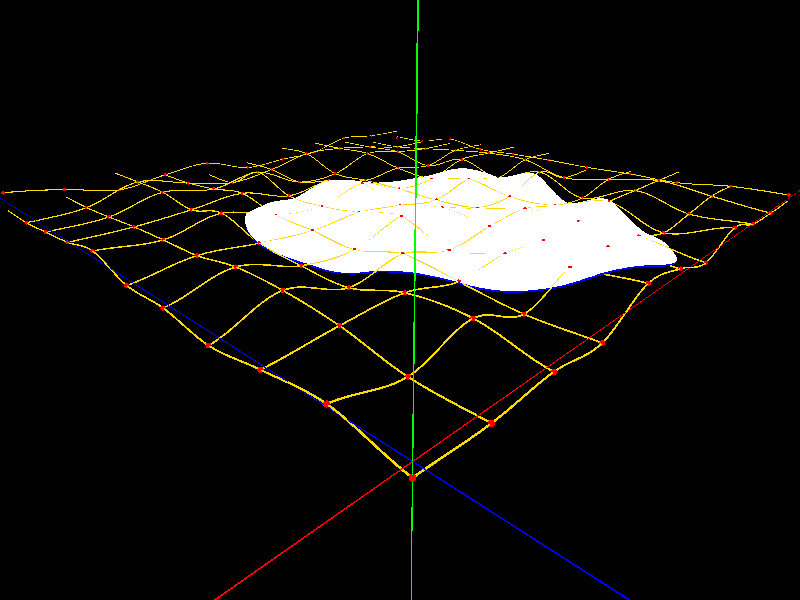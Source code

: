 // Persistence of Vision Ray Tracer Scene Description File

#version 3.6; // current version is 3.8

/* 
Information on Pov-Ray:
 
My personal introduction into Pov-Ray was the excellent book "3D-Welten, professionelle Animationen und fotorealistische Grafiken mit Raytracing" from 
Toni Lama by Carl Hanser Verlag München Wien, 2004. Apart of that I recommend the Pov-Ray-homepage (http://www.povray.org).

Further information on Pov-Ray can be found at https://sus.ziti.uni-heidelberg.de/Lehre/WS2021_Tools/POVRAY/POVRAY_PeterFischer.pdf,  
https://wiki.povray.org/content/Main_Page, https://de.wikibooks.org/wiki/Raytracing_mit_POV-Ray or, in german language, here: https://www.f-lohmueller.de/pov_tut/pov__ger.htm
*/ 
 
/*
---------------------------------------------------Modeling approach---------------------------------------------- 

This file demonstrates my basic approach for creating  a small leaflet based on the planar structure presented before. I have tried several approaches for creating a suitable outline. 
Using a a suitable prism for cutting the planar structure worked best. 
So, first we are creating a larger patch in the x-z-plain with a certain variability in the y-coordinate. 
For a start, an x-z-grid is created, anchoring the later patch, with some variability in y-coordinates. Y-coordinates and normals from individual positions in the patch are calculated from a set 
of splines running through the grid positions along the x- and z-axis. For each cell of the grid the closest splines are taken for calculations. 
Finally the flat spheres put at appropriate positions with appropriate normals are fused into a blob. 

This blob is then cut by a suitable prism. 

*/ 
                
//-----------------------------------Scene settings (Camera, light, background)-------------------------------------------------

global_settings {
    assumed_gamma 1.0
    max_trace_level 5
}

#declare Hauptkamera = camera {
    location  <-2.6, 3, -2.4>
    look_at   <5, -2,  5>
}

camera {Hauptkamera}

// create a regular point light source
light_source {
    0*x                  // light's position (translated below)
    color rgb <1,1,1>    // light's color
    translate <-100, 50, -20>
}
light_source {
    0*x                  // light's position (translated below)
    color rgb <1,1,1>    // light's color
    translate <-30, 50, -100>
}

// ----------------------------------------The coordinate system-------------------------------------------------------------------

cylinder { 
    <0, -100, 0>, <0, 100, 0>, 0.005 
    pigment {
        color rgb <0,1,0>     // solid color pigment
    }
}

cylinder { 
    <-100, 0, 0>, <100, 0, 0>, 0.005
    pigment {
        color rgb <1,0,0>     // solid color pigment
    }
}

cylinder { 
    <0, 0, -100>, <0, 0, 100>, 0.005 
    pigment {
        color rgb <0,0,1>     // solid color pigment
    }
}



//----------The envelope for the leaflet--------------------------------------------------------------

// linear prism in y-direction: from .. ,to ..,number of points (first = last)
#declare Envelope = prism { linear_sweep
        cubic_spline
        -0.02 ,0.2 , 8
        <0.0, 0.30>, 
        < 0.50,  0.00>, < 0.20,-0.75>, < -0.20,-0.75>, <-0.50, 0.00>,  <0.0, 0.30>, 
        < 0.50, 0.00>, < 0.30, -0.55>   
        texture {pigment{ color rgb <0,0,1>} 
                 finish { phong 1.0}}
        //rotate<0,90,0> 
       scale 6
        translate<5,-0.5,5.2> 
      } // end of prism --------------------------------------------------------


//---------------------------------The points and the splines (top-panel)-------------------------------------------------------------

//----------------------------Definition of main points----------------------------------------------------------------

//These  points are spanning a square patch with a certain change in the y-coordinate
#declare XPos = 0; 
#declare ZPos = 0;
#declare chance1 = seed (5); 
#declare Positions = array [11][11];

#declare ticker = 0; 
#while (ticker < 11)

//#declare ZPos = 0; 
#declare XPos = ticker;
 
#declare ticker2 = 0; 
#while (ticker2 < 11)

#declare ZPos = ticker2;
 
#declare YPos = 0.4 *(rand(chance1)-0.5); 

#declare P1 = <XPos, YPos, ZPos>; 
#declare Positions [ticker] [ticker2] = P1;


#declare ticker2 = ticker2 + 1;
#end

#declare ticker = ticker + 1; 
#end




#declare ticker = 0; 
#while (ticker < 11)

 
#declare ticker2 = 0; 
#while (ticker2 < 11)

#declare P1 = Positions [ticker][ticker2];
 
sphere { 
    <0,0,0>, 0.03 
    texture { 
        pigment{ 
            color rgb<1.00, 0, 0.00>
        }
        finish { 
            phong 1.0 reflection 0.00
        }
    } // end of texture
    scale<1,1,1>  rotate<0,0,0>  translate P1 
}  // end of sphere ----------------------------------- 
 
#declare ticker2 = ticker2 + 1;
#end

#declare ticker = ticker + 1; 
#end



//-------------------------------------Definition of splines--------------------------------------------------------------------

//10 splines along the x-axis are defined. 


#declare SplineXA = spline {
    cubic_spline 
    
    #declare P1 = Positions [0][0]; 
    
    -2, P1 + <-2, 0, 0>, // control point
    -1, P1 + <-1, 0, 0>,// control point

#declare ticker = 0;
#while (ticker < 10)

#declare P1 = Positions [ticker][0];
 
    ticker, P1, 

#declare ticker = ticker + 1; 
#end
   
    10, P1 + <1, 0, 0>, // control point
    11,  P1 + <2, 0, 0>, // control point
}


#declare SplineXB = spline {
    cubic_spline 
    
    #declare P1 = Positions [0][1]; 
    
    -2, P1 + <-2, 0, 0>, // control point
    -1, P1 + <-1, 0, 0>,// control point

#declare ticker = 0;
#while (ticker < 10)

#declare P1 = Positions [ticker][1];
 
    ticker, P1, 

#declare ticker = ticker + 1; 
#end
   
    10, P1 + <1, 0, 0>, // control point
    11,  P1 + <2, 0, 0>, // control point
}

#declare SplineXC = spline {
    cubic_spline 
    
    #declare P1 = Positions [0][2]; 
    
    -2, P1 + <-2, 0, 0>, // control point
    -1, P1 + <-1, 0, 0>,// control point

#declare ticker = 0;
#while (ticker < 10)

#declare P1 = Positions [ticker][2];
 
    ticker, P1, 

#declare ticker = ticker + 1; 
#end
   
    10, P1 + <1, 0, 0>, // control point
    11,  P1 + <2, 0, 0>, // control point
}

#declare SplineXD = spline {
    cubic_spline 
    
    #declare P1 = Positions [0][3]; 
    
    -2, P1 + <-2, 0, 0>, // control point
    -1, P1 + <-1, 0, 0>,// control point

#declare ticker = 0;
#while (ticker < 10)

#declare P1 = Positions [ticker][3];
 
    ticker, P1, 

#declare ticker = ticker + 1; 
#end
   
    10, P1 + <1, 0, 0>, // control point
    11,  P1 + <2, 0, 0>, // control point
}

#declare SplineXE = spline {
    cubic_spline 
    
    #declare P1 = Positions [0][4]; 
    
    -2, P1 + <-2, 0, 0>, // control point
    -1, P1 + <-1, 0, 0>,// control point

#declare ticker = 0;
#while (ticker < 10)

#declare P1 = Positions [ticker][4];
 
    ticker, P1, 

#declare ticker = ticker + 1; 
#end
   
    10, P1 + <1, 0, 0>, // control point
    11,  P1 + <2, 0, 0>, // control point
}

#declare SplineXF = spline {
    cubic_spline 
    
    #declare P1 = Positions [0][5]; 
    
    -2, P1 + <-2, 0, 0>, // control point
    -1, P1 + <-1, 0, 0>,// control point

#declare ticker = 0;
#while (ticker < 10)

#declare P1 = Positions [ticker][5];
 
    ticker, P1, 

#declare ticker = ticker + 1; 
#end
   
    10, P1 + <1, 0, 0>, // control point
    11,  P1 + <2, 0, 0>, // control point
}

#declare SplineXG = spline {
    cubic_spline 
    
    #declare P1 = Positions [0][6]; 
    
    -2, P1 + <-2, 0, 0>, // control point
    -1, P1 + <-1, 0, 0>,// control point

#declare ticker = 0;
#while (ticker < 10)

#declare P1 = Positions [ticker][6];
 
    ticker, P1, 

#declare ticker = ticker + 1; 
#end
   
    10, P1 + <1, 0, 0>, // control point
    11,  P1 + <2, 0, 0>, // control point
}

#declare SplineXH = spline {
    cubic_spline 
    
    #declare P1 = Positions [0][7]; 
    
    -2, P1 + <-2, 0, 0>, // control point
    -1, P1 + <-1, 0, 0>,// control point

#declare ticker = 0;
#while (ticker < 10)

#declare P1 = Positions [ticker][7];
 
    ticker, P1, 

#declare ticker = ticker + 1; 
#end
   
    10, P1 + <1, 0, 0>, // control point
    11,  P1 + <2, 0, 0>, // control point
}

#declare SplineXI = spline {
    cubic_spline 
    
    #declare P1 = Positions [0][8]; 
    
    -2, P1 + <-2, 0, 0>, // control point
    -1, P1 + <-1, 0, 0>,// control point

#declare ticker = 0;
#while (ticker < 10)

#declare P1 = Positions [ticker][8];
 
    ticker, P1, 

#declare ticker = ticker + 1; 
#end
   
    10, P1 + <1, 0, 0>, // control point
    11,  P1 + <2, 0, 0>, // control point
}

#declare SplineXJ = spline {
    cubic_spline 
    
    #declare P1 = Positions [0][9]; 
    
    -2, P1 + <-2, 0, 0>, // control point
    -1, P1 + <-1, 0, 0>,// control point

#declare ticker = 0;
#while (ticker < 10)

#declare P1 = Positions [ticker][9];
 
    ticker, P1, 

#declare ticker = ticker + 1; 
#end
   
    10, P1 + <1, 0, 0>, // control point
    11,  P1 + <2, 0, 0>, // control point
}

#declare SplineXK = spline {
    cubic_spline 
    
    #declare P1 = Positions [0][10]; 
    
    -2, P1 + <-2, 0, 0>, // control point
    -1, P1 + <-1, 0, 0>,// control point

#declare ticker = 0;
#while (ticker < 10)

#declare P1 = Positions [ticker][10];
 
    ticker, P1, 

#declare ticker = ticker + 1; 
#end
   
    10, P1 + <1, 0, 0>, // control point
    11,  P1 + <2, 0, 0>, // control point
}


//10 splines along the z-axis are defined. 


#declare SplineZA = spline {
    cubic_spline 
    
    #declare P1 = Positions [0][0]; 
    
    -2, P1 + <0, 0, -2>, // control point
    -1, P1 + <0, 0, -1>,// control point

    #declare ticker = 0;
    #while (ticker < 10)

        #declare P1 = Positions [0][ticker];
        ticker, P1, 

    #declare ticker = ticker + 1; 
    #end
   
    10, P1 + <0, 0, 1>, // control point
    11,  P1 + <0, 0, 2>, // control point
}


#declare SplineZB = spline {
    cubic_spline 
    
    #declare P1 = Positions [1][0]; 
    
    -2, P1 + <0, 0, -2>, // control point
    -1, P1 + <0, 0, -1>,// control point

    #declare ticker = 0;
    #while (ticker < 10)

        #declare P1 = Positions [1][ticker];
        ticker, P1, 

    #declare ticker = ticker + 1; 
    #end
   
    10, P1 + <0, 0, 1>, // control point
    11,  P1 + <0, 0, 2>, // control point
}


#declare SplineZC = spline {
    cubic_spline 
    
    #declare P1 = Positions [2][0]; 
    
    -2, P1 + <0, 0, -2>, // control point
    -1, P1 + <0, 0, -1>,// control point

    #declare ticker = 0;
    #while (ticker < 10)

        #declare P1 = Positions [2][ticker];
        ticker, P1, 

    #declare ticker = ticker + 1; 
    #end
   
    10, P1 + <0, 0, 1>, // control point
    11,  P1 + <0, 0, 2>, // control point
}


#declare SplineZD = spline {
    cubic_spline 
    
    #declare P1 = Positions [3][0]; 
    
    -2, P1 + <0, 0, -2>, // control point
    -1, P1 + <0, 0, -1>,// control point

    #declare ticker = 0;
    #while (ticker < 10)

        #declare P1 = Positions [3][ticker];
        ticker, P1, 

    #declare ticker = ticker + 1; 
    #end
   
    10, P1 + <0, 0, 1>, // control point
    11,  P1 + <0, 0, 2>, // control point
}


#declare SplineZE = spline {
    cubic_spline 
    
    #declare P1 = Positions [4][0]; 
    
    -2, P1 + <0, 0, -2>, // control point
    -1, P1 + <0, 0, -1>,// control point

    #declare ticker = 0;
    #while (ticker < 10)

        #declare P1 = Positions [4][ticker];
        ticker, P1, 

    #declare ticker = ticker + 1; 
    #end
   
    10, P1 + <0, 0, 1>, // control point
    11,  P1 + <0, 0, 2>, // control point
}


#declare SplineZF = spline {
    cubic_spline 
    
    #declare P1 = Positions [5][0]; 
    
    -2, P1 + <0, 0, -2>, // control point
    -1, P1 + <0, 0, -1>,// control point

    #declare ticker = 0;
    #while (ticker < 10)

        #declare P1 = Positions [5][ticker];
        ticker, P1, 

    #declare ticker = ticker + 1; 
    #end
   
    10, P1 + <0, 0, 1>, // control point
    11,  P1 + <0, 0, 2>, // control point
}


#declare SplineZG = spline {
    cubic_spline 
    
    #declare P1 = Positions [6][0]; 
    
    -2, P1 + <0, 0, -2>, // control point
    -1, P1 + <0, 0, -1>,// control point

    #declare ticker = 0;
    #while (ticker < 10)

        #declare P1 = Positions [6][ticker];
        ticker, P1, 

    #declare ticker = ticker + 1; 
    #end
   
    10, P1 + <0, 0, 1>, // control point
    11,  P1 + <0, 0, 2>, // control point
}


#declare SplineZH = spline {
    cubic_spline 
    
    #declare P1 = Positions [7][0]; 
    
    -2, P1 + <0, 0, -2>, // control point
    -1, P1 + <0, 0, -1>,// control point

    #declare ticker = 0;
    #while (ticker < 10)

        #declare P1 = Positions [7][ticker];
        ticker, P1, 

    #declare ticker = ticker + 1; 
    #end
   
    10, P1 + <0, 0, 1>, // control point
    11,  P1 + <0, 0, 2>, // control point
}


#declare SplineZI = spline {
    cubic_spline 
    
    #declare P1 = Positions [8][0]; 
    
    -2, P1 + <0, 0, -2>, // control point
    -1, P1 + <0, 0, -1>,// control point

    #declare ticker = 0;
    #while (ticker < 10)

        #declare P1 = Positions [8][ticker];
        ticker, P1, 

    #declare ticker = ticker + 1; 
    #end
   
    10, P1 + <0, 0, 1>, // control point
    11,  P1 + <0, 0, 2>, // control point
}


#declare SplineZJ = spline {
    cubic_spline 
    
    #declare P1 = Positions [9][0]; 
    
    -2, P1 + <0, 0, -2>, // control point
    -1, P1 + <0, 0, -1>,// control point

    #declare ticker = 0;
    #while (ticker < 10)

        #declare P1 = Positions [9][ticker];
        ticker, P1, 

    #declare ticker = ticker + 1; 
    #end
   
    10, P1 + <0, 0, 1>, // control point
    11,  P1 + <0, 0, 2>, // control point
}


#declare SplineZK = spline {
    cubic_spline 
    
    #declare P1 = Positions [10][0]; 
    
    -2, P1 + <0, 0, -2>, // control point
    -1, P1 + <0, 0, -1>,// control point

    #declare ticker = 0;
    #while (ticker < 10)

        #declare P1 = Positions [10][ticker];
        ticker, P1, 

    #declare ticker = ticker + 1; 
    #end
   
    10, P1 + <0, 0, 1>, // control point
    11,  P1 + <0, 0, 2>, // control point
}







 

//----------------------------------Visualization of splines-------------------------------------------------------


#declare ticker = 0; 
#while (ticker < 10) 

    sphere { 
        <0,0,0>,  0.01
        texture { 
            pigment{ 
                color rgb<1.00, 0.7, 0.00>
            }
            finish { 
                phong 1.0 reflection 0.00
            }
        } // end of texture
        scale<1,1,1>  rotate<0,0,0>  translate SplineXA (ticker) 
    }  // end of sphere ----------------------------------- 

#declare ticker =  ticker + 0.005; 
#end



#declare ticker = 0; 
#while (ticker < 10) 

    sphere { 
        <0,0,0>,  0.01
        texture { 
            pigment{ 
                color rgb<1.00, 0.7, 0.00>
            }
            finish { 
                phong 1.0 reflection 0.00
            }
        } // end of texture
        scale<1,1,1>  rotate<0,0,0>  translate SplineXB (ticker)
    }  // end of sphere ----------------------------------- 

#declare ticker =  ticker + 0.005; 
#end


#declare ticker = 0; 
#while (ticker < 10) 

    sphere { 
        <0,0,0>,  0.01
        texture { 
            pigment{ 
                color rgb<1.00, 0.7, 0.00>
            }
            finish { 
                phong 1.0 reflection 0.00
            }
        } // end of texture
        scale<1,1,1>  rotate<0,0,0>  translate SplineXC (ticker) 
    }  // end of sphere ----------------------------------- 

#declare ticker =  ticker + 0.005; 
#end

#declare ticker = 0; 
#while (ticker < 10) 

    sphere { 
        <0,0,0>,  0.01
        texture { 
            pigment{ 
                color rgb<1.00, 0.7, 0.00>
            }
            finish { 
                phong 1.0 reflection 0.00
            }
        } // end of texture
        scale<1,1,1>  rotate<0,0,0>  translate SplineXD (ticker) 
    }  // end of sphere ----------------------------------- 

#declare ticker =  ticker + 0.005; 
#end

#declare ticker = 0; 
#while (ticker < 10) 

    sphere { 
        <0,0,0>,  0.01
        texture { 
            pigment{ 
                color rgb<1.00, 0.7, 0.00>
            }
            finish { 
                phong 1.0 reflection 0.00
            }
        } // end of texture
        scale<1,1,1>  rotate<0,0,0>  translate SplineXE (ticker)
    }  // end of sphere ----------------------------------- 

#declare ticker =  ticker + 0.005; 
#end

#declare ticker = 0; 
#while (ticker < 10) 

    sphere { 
        <0,0,0>,  0.01
        texture { 
            pigment{ 
                color rgb<1.00, 0.7, 0.00>
            }
            finish { 
                phong 1.0 reflection 0.00
            }
        } // end of texture
        scale<1,1,1>  rotate<0,0,0>  translate SplineXF (ticker) 
    }  // end of sphere ----------------------------------- 

#declare ticker =  ticker + 0.005; 
#end

#declare ticker = 0; 
#while (ticker < 10) 

    sphere { 
        <0,0,0>,  0.01
        texture { 
            pigment{ 
                color rgb<1.00, 0.7, 0.00>
            }
            finish { 
                phong 1.0 reflection 0.00
            }
        } // end of texture
        scale<1,1,1>  rotate<0,0,0>  translate SplineXG (ticker) 
    }  // end of sphere ----------------------------------- 

#declare ticker =  ticker + 0.005; 
#end

#declare ticker = 0; 
#while (ticker < 10) 

    sphere { 
        <0,0,0>,  0.01
        texture { 
            pigment{ 
                color rgb<1.00, 0.7, 0.00>
            }
            finish { 
                phong 1.0 reflection 0.00
            }
        } // end of texture
        scale<1,1,1>  rotate<0,0,0>  translate SplineXH (ticker) 
    }  // end of sphere ----------------------------------- 

#declare ticker =  ticker + 0.005; 
#end

#declare ticker = 0; 
#while (ticker < 10) 

    sphere { 
        <0,0,0>,  0.01
        texture { 
            pigment{ 
                color rgb<1.00, 0.7, 0.00>
            }
            finish { 
                phong 1.0 reflection 0.00
            }
        } // end of texture
        scale<1,1,1>  rotate<0,0,0>  translate SplineXI (ticker) 
    }  // end of sphere ----------------------------------- 

#declare ticker =  ticker + 0.005; 
#end

#declare ticker = 0; 
#while (ticker < 10) 

    sphere { 
        <0,0,0>,  0.01
        texture { 
            pigment{ 
                color rgb<1.00, 0.7, 0.00>
            }
            finish { 
                phong 1.0 reflection 0.00
            }
        } // end of texture
        scale<1,1,1>  rotate<0,0,0>  translate SplineXJ (ticker) 
    }  // end of sphere ----------------------------------- 

#declare ticker =  ticker + 0.005; 
#end


#declare ticker = 0; 
#while (ticker < 10) 

    sphere { 
        <0,0,0>,  0.01
        texture { 
            pigment{ 
                color rgb<1.00, 0.7, 0.00>
            }
            finish { 
                phong 1.0 reflection 0.00
            }
        } // end of texture
        scale<1,1,1>  rotate<0,0,0>  translate SplineXK (ticker) 
    }  // end of sphere ----------------------------------- 

#declare ticker =  ticker + 0.005; 
#end




#declare ticker = 0; 
#while (ticker < 10) 

    sphere { 
        <0,0,0>,  0.01
        texture { 
            pigment{ 
                color rgb<1.00, 0.7, 0.00>
            }
            finish { 
                phong 1.0 reflection 0.00
            }
        } // end of texture
        scale<1,1,1>  rotate<0,0,0>  translate SplineZA (ticker) 
    }  // end of sphere ----------------------------------- 

#declare ticker =  ticker + 0.005; 
#end

#declare ticker = 0; 
#while (ticker < 10) 

    sphere { 
        <0,0,0>,  0.01
        texture { 
            pigment{ 
                color rgb<1.00, 0.7, 0.00>
            }
            finish { 
                phong 1.0 reflection 0.00
            }
        } // end of texture
        scale<1,1,1>  rotate<0,0,0>  translate SplineZB (ticker) 
    }  // end of sphere ----------------------------------- 

#declare ticker =  ticker + 0.005; 
#end

#declare ticker = 0; 
#while (ticker < 10) 

    sphere { 
        <0,0,0>,  0.01
        texture { 
            pigment{ 
                color rgb<1.00, 0.7, 0.00>
            }
            finish { 
                phong 1.0 reflection 0.00
            }
        } // end of texture
        scale<1,1,1>  rotate<0,0,0>  translate SplineZC (ticker) 
    }  // end of sphere ----------------------------------- 

#declare ticker =  ticker + 0.005; 
#end

#declare ticker = 0; 
#while (ticker < 10) 

    sphere { 
        <0,0,0>,  0.01
        texture { 
            pigment{ 
                color rgb<1.00, 0.7, 0.00>
            }
            finish { 
                phong 1.0 reflection 0.00
            }
        } // end of texture
        scale<1,1,1>  rotate<0,0,0>  translate SplineZD (ticker) 
    }  // end of sphere ----------------------------------- 

#declare ticker =  ticker + 0.005; 
#end

#declare ticker = 0; 
#while (ticker < 10) 

    sphere { 
        <0,0,0>,  0.01
        texture { 
            pigment{ 
                color rgb<1.00, 0.7, 0.00>
            }
            finish { 
                phong 1.0 reflection 0.00
            }
        } // end of texture
        scale<1,1,1>  rotate<0,0,0>  translate SplineZE (ticker)
    }  // end of sphere ----------------------------------- 

#declare ticker =  ticker + 0.005; 
#end

#declare ticker = 0; 
#while (ticker < 10) 

    sphere { 
        <0,0,0>,  0.01
        texture { 
            pigment{ 
                color rgb<1.00, 0.7, 0.00>
            }
            finish { 
                phong 1.0 reflection 0.00
            }
        } // end of texture
        scale<1,1,1>  rotate<0,0,0>  translate SplineZF (ticker)
    }  // end of sphere ----------------------------------- 

#declare ticker =  ticker + 0.005; 
#end

#declare ticker = 0; 
#while (ticker < 10) 

    sphere { 
        <0,0,0>,  0.01
        texture { 
            pigment{ 
                color rgb<1.00, 0.7, 0.00>
            }
            finish { 
                phong 1.0 reflection 0.00
            }
        } // end of texture
        scale<1,1,1>  rotate<0,0,0>  translate SplineZG (ticker) 
    }  // end of sphere ----------------------------------- 

#declare ticker =  ticker + 0.005; 
#end

#declare ticker = 0; 
#while (ticker < 10) 

    sphere { 
        <0,0,0>,  0.01
        texture { 
            pigment{ 
                color rgb<1.00, 0.7, 0.00>
            }
            finish { 
                phong 1.0 reflection 0.00
            }
        } // end of texture
        scale<1,1,1>  rotate<0,0,0>  translate SplineZH (ticker) 
    }  // end of sphere ----------------------------------- 

#declare ticker =  ticker + 0.005; 
#end

#declare ticker = 0; 
#while (ticker < 10) 

    sphere { 
        <0,0,0>,  0.01
        texture { 
            pigment{ 
                color rgb<1.00, 0.7, 0.00>
            }
            finish { 
                phong 1.0 reflection 0.00
            }
        } // end of texture
        scale<1,1,1>  rotate<0,0,0>  translate SplineZI (ticker) 
    }  // end of sphere ----------------------------------- 

#declare ticker =  ticker + 0.005; 
#end

#declare ticker = 0; 
#while (ticker < 10) 

    sphere { 
        <0,0,0>,  0.01
        texture { 
            pigment{ 
                color rgb<1.00, 0.7, 0.00>
            }
            finish { 
                phong 1.0 reflection 0.00
            }
        } // end of texture
        scale<1,1,1>  rotate<0,0,0>  translate SplineZJ (ticker)
    }  // end of sphere ----------------------------------- 

#declare ticker =  ticker + 0.005; 
#end


#declare ticker = 0; 
#while (ticker < 10) 

    sphere { 
        <0,0,0>,  0.01
        texture { 
            pigment{ 
                color rgb<1.00, 0.7, 0.00>
            }
            finish { 
                phong 1.0 reflection 0.00
            }
        } // end of texture
        scale<1,1,1>  rotate<0,0,0>  translate SplineZK (ticker) 
    }  // end of sphere ----------------------------------- 

#declare ticker =  ticker + 0.005; 
#end



//----------------------------Patch made of flat spheres---------------------------------------------------


//-----------------------------------Calculation of the patch-----------------------------------------------

//Flat spheres are distributed regularly along the x- and z-coordinated of the patch. Their y-position is calculated by combining the y-coordinates of fitting to respective x-z-coordinates. 
//Normals are calculated by combining combining values for spline-gradients 
intersection {
    object {
        Envelope
    }

    blob {
        threshold 0.6

        #declare tickerx = 0;                                    //loop over all x-values
        #while (tickerx<10)

            #declare tickerz = 0;                                //loop over all z-values
            #while (tickerz < 10) 
    
                #declare P0 = Positions [tickerx][tickerz];
    
                #if (P0.z < 1)

                    #declare SplineXStart = SplineXA; 
                    #declare SplineXEnd = SplineXB;
                    #declare ResZ = tickerz;  

                #else

                    #if (P0.z < 2)

                        #declare SplineXStart = SplineXB; 
                        #declare SplineXEnd = SplineXC; 
                        #declare ResZ = tickerz-1;  
                
                    #else

                        #if (P0.z < 3)

                            #declare SplineXStart = SplineXC; 
                            #declare SplineXEnd = SplineXD; 
                            #declare ResZ = tickerz-2;  

                        #else

                            #if (P0.z < 4)

                                #declare SplineXStart = SplineXD; 
                                #declare SplineXEnd = SplineXE; 
                                #declare ResZ = tickerz-3;  

                            #else

                                #if (P0.z < 5 )

                                    #declare SplineXStart = SplineXE; 
                                    #declare SplineXEnd = SplineXF; 
                                    #declare ResZ = tickerz-4;  

                                #else

                                    #if (P0.z < 6)

                                        #declare SplineXStart = SplineXF; 
                                        #declare SplineXEnd = SplineXG; 
                                        #declare ResZ = tickerz-5;  

                                    #else

                                        #if (P0.z < 7)

                                            #declare SplineXStart = SplineXG; 
                                            #declare SplineXEnd = SplineXH; 
                                            #declare ResZ = tickerz-6;  

                                        #else

                                            #if (P0.z< 8)

                                                #declare SplineXStart = SplineXH; 
                                                #declare SplineXEnd = SplineXI; 
                                                #declare ResZ = tickerz-7;  

                                            #else

                                                #if (P0.z < 9)

                                                    #declare SplineXStart = SplineXI; 
                                                    #declare SplineXEnd = SplineXJ; 
                                                    #declare ResZ = tickerz-8;  

                                                #else 
                                                    #declare SplineXStart = SplineXJ; 
                                                    #declare SplineXEnd = SplineXK; 
                                                    #declare ResZ = tickerz-9;  
                                    
                                                #end
                                            #end
                                        #end
                                    #end
                                #end
                            #end
                        #end
                    #end
                #end


    
                #if (P0.x < 1)

                    #declare SplineZStart = SplineZA; 
                    #declare SplineZEnd = SplineZB; 
                    #declare ResX = tickerx;  

                #else

                    #if (P0.x< 2)

                        #declare SplineZStart = SplineZB; 
                        #declare SplineZEnd = SplineZC; 
                        #declare ResX = tickerx-1;  

                    #else

                        #if (P0.x< 3)

                            #declare SplineZStart = SplineZC; 
                            #declare SplineZEnd = SplineZD; 
                            #declare ResX = tickerx-2;  

                        #else

                            #if (P0.x < 4)

                                #declare SplineZStart = SplineZD; 
                                #declare SplineZEnd = SplineZE; 
                                #declare ResX = tickerx-3;  

                            #else

                                #if (P0.x < 5 )

                                    #declare SplineZStart = SplineZE; 
                                    #declare SplineZEnd = SplineZF; 
                                    #declare ResX = tickerx-4;  

                                #else

                                    #if (P0.x < 6)

                                        #declare SplineZStart = SplineZF; 
                                        #declare SplineZEnd = SplineZG; 
                                        #declare ResX = tickerx-5;  

                                    #else

                                        #if (P0.x < 7)

                                            #declare SplineZStart = SplineZG; 
                                            #declare SplineZEnd = SplineZH; 
                                            #declare ResX = tickerx-6;  

                                        #else

                                            #if (P0.x < 8)

                                                #declare SplineZStart = SplineZH; 
                                                #declare SplineZEnd = SplineZI; 
                                                #declare ResX = tickerx-7;  
                                
                                            #else

                                                #if (P0.x < 9)

                                                    #declare SplineZStart = SplineZI; 
                                                    #declare SplineZEnd = SplineZJ; 
                                                    #declare ResX = tickerx-8;  
                                   
                                                #else 
                                                    #declare SplineZStart = SplineZJ; 
                                                    #declare SplineZEnd = SplineZK; 
                                                    #declare ResX = tickerx-9; 
                                         
                                                #end
                                            #end
                                        #end
                                    #end
                                #end
                            #end
                        #end
                    #end
                #end

    

                //Calculating the y-coordinate

                #declare P1 = SplineZStart(tickerz);
                #declare P2 = SplineZEnd(tickerz);
                #declare Heightz = sin(0.5*pi *(1-ResX))*P1.y + sin(0.5*pi*ResX)*P2.y; 

                #declare P3 = SplineXStart(tickerx);
                #declare P4 = SplineXEnd(tickerx);
                #declare Heightx = sin(0.5*pi*(1-ResZ))*P3.y + sin(0.5*pi*ResZ)*P4.y; 

                #declare Height = (Heightz + Heightx)/2; 



                //Calculating Normals

                #declare AZ1 = SplineZStart(tickerz+0.1) - SplineZStart(tickerz-0.1);
                #declare AZ2 = SplineZEnd(tickerz+0.1) - SplineZEnd(tickerz-0.1);
                #declare AZ = sin(0.5*pi *(1-ResX))*AZ1 + sin(0.5*pi*ResX)*AZ2; 


                #declare AX1 = SplineXStart(tickerx+0.1) - SplineXStart(tickerx-0.1);
                #declare AX2 = SplineXEnd(tickerx+0.1) - SplineXEnd(tickerx-0.1);
                #declare AX = sin(0.5*pi*(1-ResZ))*AX1 + sin(0.5*pi*ResZ)*AX2; 

                #declare Normal = vcross(AX, AZ); 

                #if (abs(Normal.x)>abs(Normal.z)) 

        //Positioning and rotating individual elements

                    #local AngleY = degrees(atan2(Normal.z, Normal.x));  
                    #local N2 = vrotate (Normal, <0, AngleY, 0>);
                    #local AngleZ = degrees(atan2(N2.y, N2.x));
                    sphere {                                                       //The element for the area patch
                        <0, 0, 0>, 0.17, 1
                        scale<1,0.1,1> 
                        rotate <0, 90, 0>
                        rotate <0, 0, 270 +AngleZ>
                        rotate <0, -AngleY, 0>
                        translate <tickerx, Height, tickerz>
                        pigment {
                            color rgb <1,1,1>     // solid color pigment
                        }  
                    }


                #else

                    #if (abs(Normal.z)>0)

                        #local AngleY = degrees(atan2(Normal.x, Normal.z));
                        #local N2 = vrotate (Normal, <0, -AngleY, 0>); 
                        #local AngleX = -degrees(atan2(N2.y, N2.z));
                        sphere { 
                            <0, 0, 0>, 0.17 , 1                                           //The element for the area patch
                            scale<1,0.1,1>   
                            rotate <AngleX+90, 0, 0>
                            rotate <0, AngleY, 0>
                            translate <tickerx, Height, tickerz> 
                            pigment {
                                color rgb <1,1,1>     // solid color pigment
                            }
                        }
  
                    #else//This covers positions with  

                        sphere {                                                    //The element for the area patch
                            <0, 0, 0>, 0.17, 1
                            scale<1,0.1,1> 
                            translate <tickerx, Height, tickerz> 
                            pigment {
                                color rgb <1,1,1>     // solid color pigment
                        }

                    #end 
                #end  


            #declare tickerz = tickerz + 0.1; 
            #end

        #declare tickerx = tickerx + 0.1; 
        #end
    }
}
